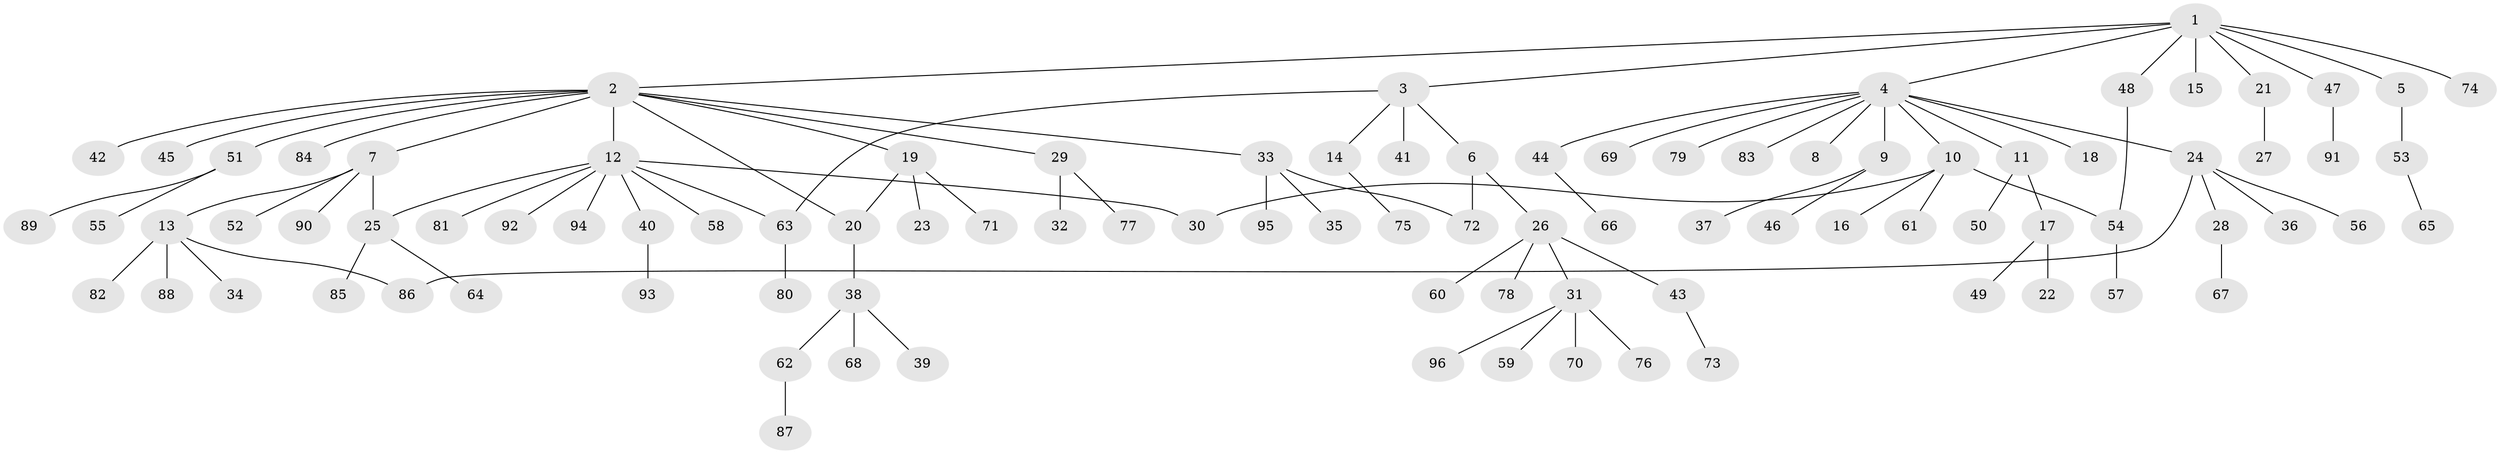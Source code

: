 // Generated by graph-tools (version 1.1) at 2025/01/03/09/25 03:01:43]
// undirected, 96 vertices, 102 edges
graph export_dot {
graph [start="1"]
  node [color=gray90,style=filled];
  1;
  2;
  3;
  4;
  5;
  6;
  7;
  8;
  9;
  10;
  11;
  12;
  13;
  14;
  15;
  16;
  17;
  18;
  19;
  20;
  21;
  22;
  23;
  24;
  25;
  26;
  27;
  28;
  29;
  30;
  31;
  32;
  33;
  34;
  35;
  36;
  37;
  38;
  39;
  40;
  41;
  42;
  43;
  44;
  45;
  46;
  47;
  48;
  49;
  50;
  51;
  52;
  53;
  54;
  55;
  56;
  57;
  58;
  59;
  60;
  61;
  62;
  63;
  64;
  65;
  66;
  67;
  68;
  69;
  70;
  71;
  72;
  73;
  74;
  75;
  76;
  77;
  78;
  79;
  80;
  81;
  82;
  83;
  84;
  85;
  86;
  87;
  88;
  89;
  90;
  91;
  92;
  93;
  94;
  95;
  96;
  1 -- 2;
  1 -- 3;
  1 -- 4;
  1 -- 5;
  1 -- 15;
  1 -- 21;
  1 -- 47;
  1 -- 48;
  1 -- 74;
  2 -- 7;
  2 -- 12;
  2 -- 19;
  2 -- 20;
  2 -- 29;
  2 -- 33;
  2 -- 42;
  2 -- 45;
  2 -- 51;
  2 -- 84;
  3 -- 6;
  3 -- 14;
  3 -- 41;
  3 -- 63;
  4 -- 8;
  4 -- 9;
  4 -- 10;
  4 -- 11;
  4 -- 18;
  4 -- 24;
  4 -- 44;
  4 -- 69;
  4 -- 79;
  4 -- 83;
  5 -- 53;
  6 -- 26;
  6 -- 72;
  7 -- 13;
  7 -- 25;
  7 -- 52;
  7 -- 90;
  9 -- 37;
  9 -- 46;
  10 -- 16;
  10 -- 30;
  10 -- 54;
  10 -- 61;
  11 -- 17;
  11 -- 50;
  12 -- 25;
  12 -- 30;
  12 -- 40;
  12 -- 58;
  12 -- 63;
  12 -- 81;
  12 -- 92;
  12 -- 94;
  13 -- 34;
  13 -- 82;
  13 -- 86;
  13 -- 88;
  14 -- 75;
  17 -- 22;
  17 -- 49;
  19 -- 20;
  19 -- 23;
  19 -- 71;
  20 -- 38;
  21 -- 27;
  24 -- 28;
  24 -- 36;
  24 -- 56;
  24 -- 86;
  25 -- 64;
  25 -- 85;
  26 -- 31;
  26 -- 43;
  26 -- 60;
  26 -- 78;
  28 -- 67;
  29 -- 32;
  29 -- 77;
  31 -- 59;
  31 -- 70;
  31 -- 76;
  31 -- 96;
  33 -- 35;
  33 -- 72;
  33 -- 95;
  38 -- 39;
  38 -- 62;
  38 -- 68;
  40 -- 93;
  43 -- 73;
  44 -- 66;
  47 -- 91;
  48 -- 54;
  51 -- 55;
  51 -- 89;
  53 -- 65;
  54 -- 57;
  62 -- 87;
  63 -- 80;
}
